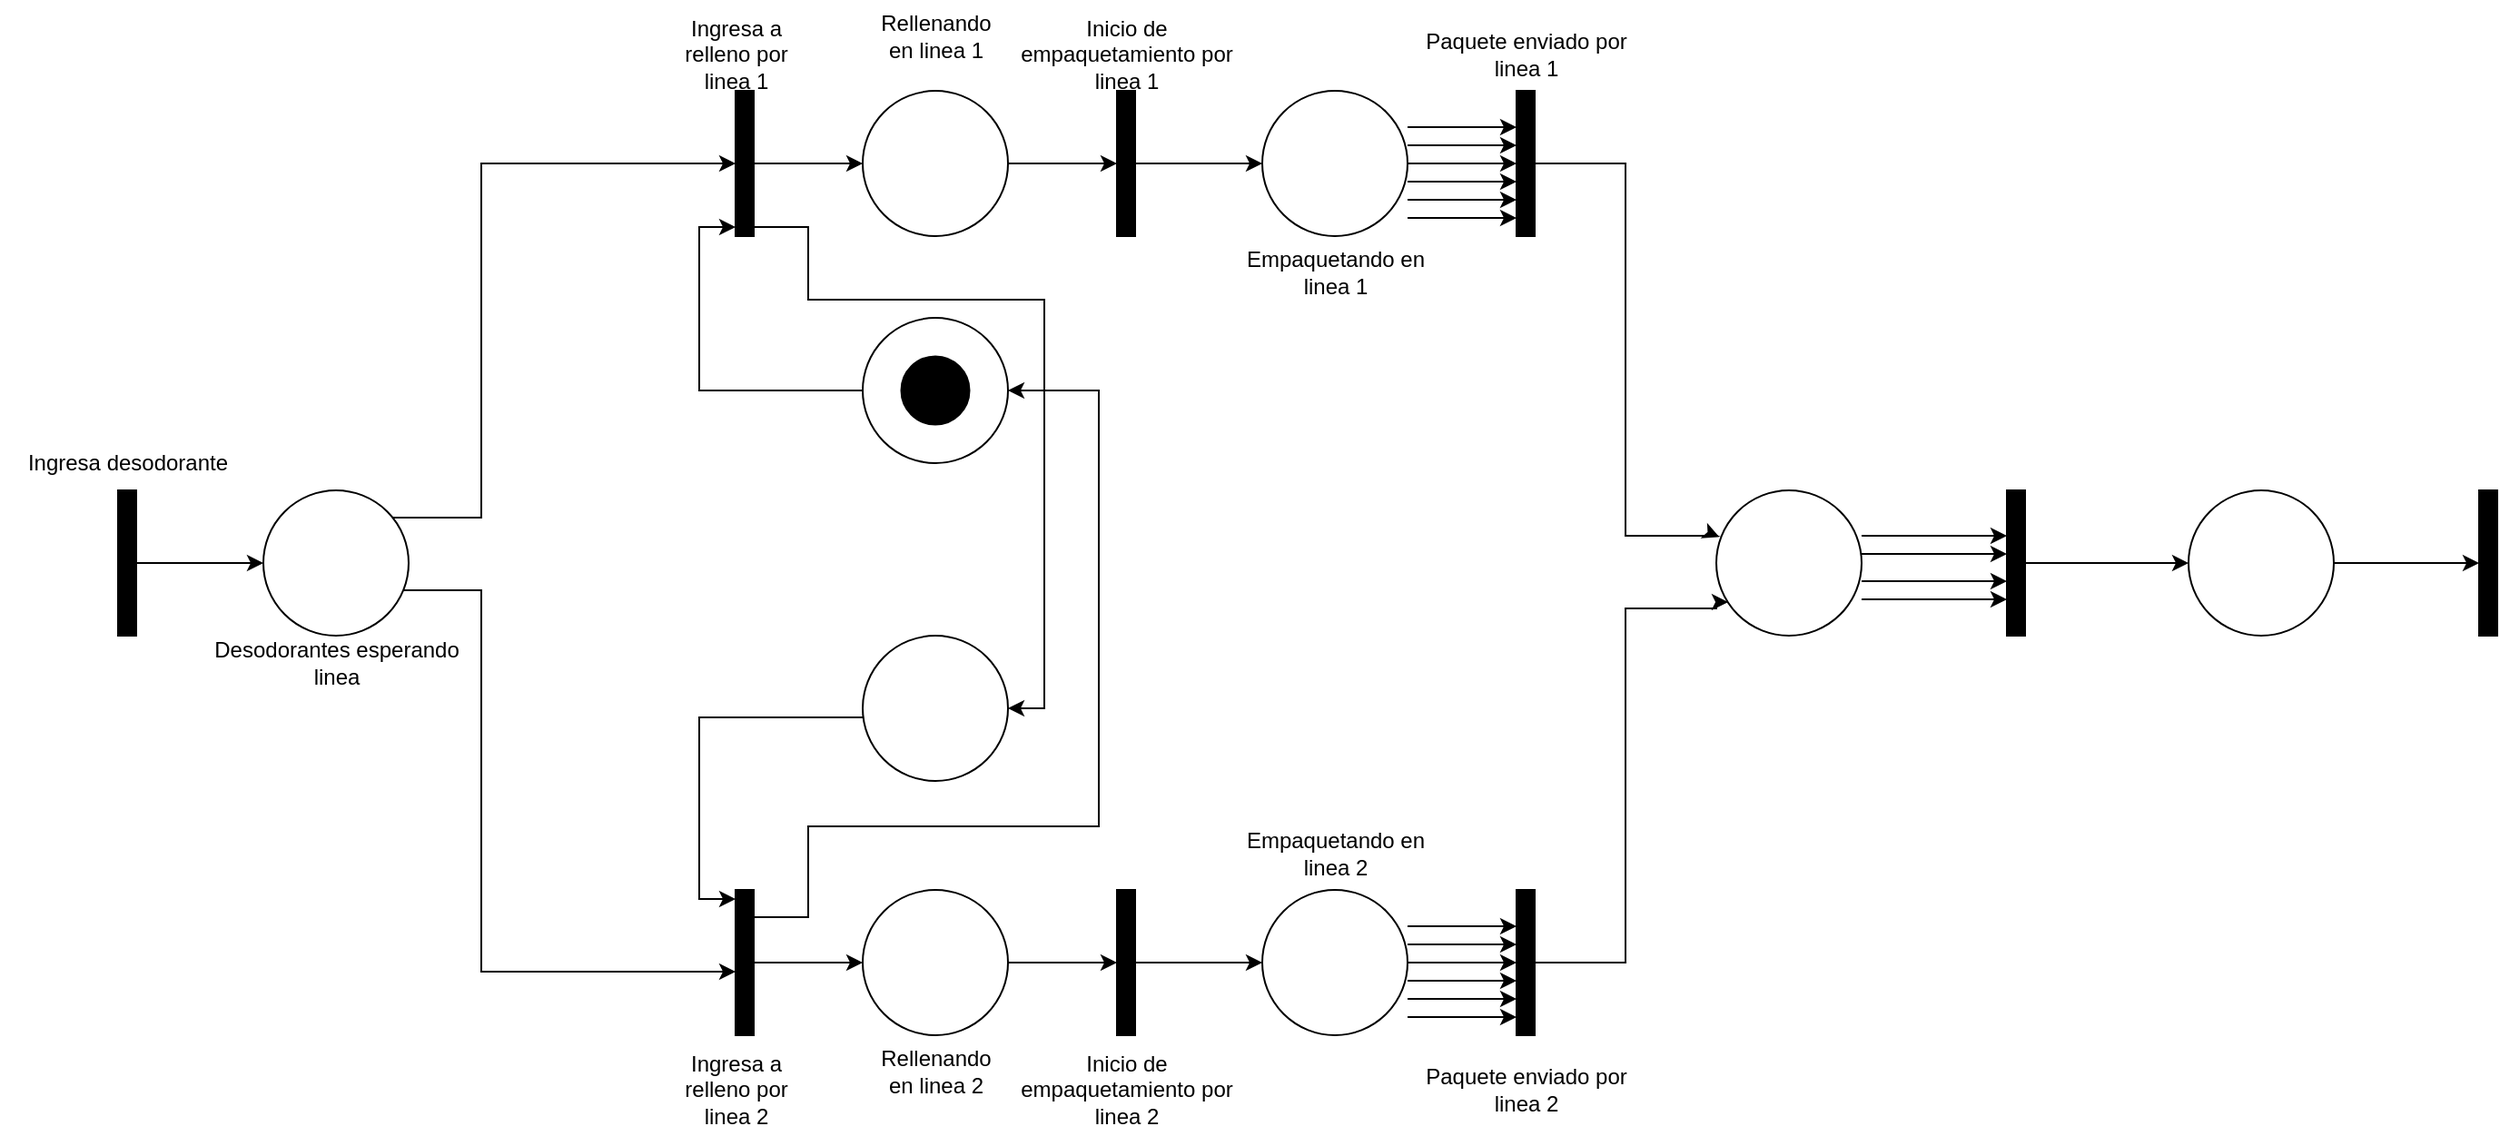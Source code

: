 <mxfile version="24.8.4">
  <diagram name="Page-1" id="KmHmWlrcCJRHUjH3SWAp">
    <mxGraphModel dx="1793" dy="906" grid="1" gridSize="10" guides="1" tooltips="1" connect="1" arrows="1" fold="1" page="1" pageScale="1" pageWidth="1400" pageHeight="850" math="0" shadow="0">
      <root>
        <mxCell id="0" />
        <mxCell id="1" parent="0" />
        <mxCell id="458_SJfopfldQqDJjqZw-4" value="" style="edgeStyle=orthogonalEdgeStyle;rounded=0;orthogonalLoop=1;jettySize=auto;html=1;curved=0;" edge="1" parent="1" source="458_SJfopfldQqDJjqZw-1" target="458_SJfopfldQqDJjqZw-3">
          <mxGeometry relative="1" as="geometry" />
        </mxCell>
        <mxCell id="458_SJfopfldQqDJjqZw-1" value="" style="html=1;points=[[0,0,0,0,5],[0,1,0,0,-5],[1,0,0,0,5],[1,1,0,0,-5]];perimeter=orthogonalPerimeter;outlineConnect=0;targetShapes=umlLifeline;portConstraint=eastwest;newEdgeStyle={&quot;curved&quot;:0,&quot;rounded&quot;:0};fillColor=#000000;" vertex="1" parent="1">
          <mxGeometry x="610" y="385" width="10" height="80" as="geometry" />
        </mxCell>
        <mxCell id="458_SJfopfldQqDJjqZw-9" style="edgeStyle=orthogonalEdgeStyle;rounded=0;orthogonalLoop=1;jettySize=auto;html=1;" edge="1" parent="1" source="458_SJfopfldQqDJjqZw-3" target="458_SJfopfldQqDJjqZw-8">
          <mxGeometry relative="1" as="geometry">
            <Array as="points">
              <mxPoint x="810" y="400" />
              <mxPoint x="810" y="205" />
            </Array>
          </mxGeometry>
        </mxCell>
        <mxCell id="458_SJfopfldQqDJjqZw-10" style="edgeStyle=orthogonalEdgeStyle;rounded=0;orthogonalLoop=1;jettySize=auto;html=1;" edge="1" parent="1" source="458_SJfopfldQqDJjqZw-3" target="458_SJfopfldQqDJjqZw-41">
          <mxGeometry relative="1" as="geometry">
            <mxPoint x="950" y="720.0" as="targetPoint" />
            <Array as="points">
              <mxPoint x="810" y="440" />
              <mxPoint x="810" y="650" />
            </Array>
          </mxGeometry>
        </mxCell>
        <mxCell id="458_SJfopfldQqDJjqZw-3" value="" style="ellipse;whiteSpace=wrap;html=1;aspect=fixed;" vertex="1" parent="1">
          <mxGeometry x="690" y="385" width="80" height="80" as="geometry" />
        </mxCell>
        <mxCell id="458_SJfopfldQqDJjqZw-12" value="" style="edgeStyle=orthogonalEdgeStyle;rounded=0;orthogonalLoop=1;jettySize=auto;html=1;curved=0;" edge="1" parent="1" source="458_SJfopfldQqDJjqZw-8" target="458_SJfopfldQqDJjqZw-11">
          <mxGeometry relative="1" as="geometry" />
        </mxCell>
        <mxCell id="458_SJfopfldQqDJjqZw-68" style="edgeStyle=orthogonalEdgeStyle;rounded=0;orthogonalLoop=1;jettySize=auto;html=1;curved=0;entryX=1;entryY=0.5;entryDx=0;entryDy=0;" edge="1" parent="1" source="458_SJfopfldQqDJjqZw-8" target="458_SJfopfldQqDJjqZw-60">
          <mxGeometry relative="1" as="geometry">
            <Array as="points">
              <mxPoint x="990" y="240" />
              <mxPoint x="990" y="280" />
              <mxPoint x="1120" y="280" />
              <mxPoint x="1120" y="505" />
            </Array>
          </mxGeometry>
        </mxCell>
        <mxCell id="458_SJfopfldQqDJjqZw-8" value="" style="html=1;points=[[0,0,0,0,5],[0,1,0,0,-5],[1,0,0,0,5],[1,1,0,0,-5]];perimeter=orthogonalPerimeter;outlineConnect=0;targetShapes=umlLifeline;portConstraint=eastwest;newEdgeStyle={&quot;curved&quot;:0,&quot;rounded&quot;:0};fillColor=#000000;" vertex="1" parent="1">
          <mxGeometry x="950" y="165" width="10" height="80" as="geometry" />
        </mxCell>
        <mxCell id="458_SJfopfldQqDJjqZw-14" value="" style="edgeStyle=orthogonalEdgeStyle;rounded=0;orthogonalLoop=1;jettySize=auto;html=1;" edge="1" parent="1" source="458_SJfopfldQqDJjqZw-11" target="458_SJfopfldQqDJjqZw-13">
          <mxGeometry relative="1" as="geometry" />
        </mxCell>
        <mxCell id="458_SJfopfldQqDJjqZw-11" value="" style="ellipse;whiteSpace=wrap;html=1;aspect=fixed;" vertex="1" parent="1">
          <mxGeometry x="1020" y="165" width="80" height="80" as="geometry" />
        </mxCell>
        <mxCell id="458_SJfopfldQqDJjqZw-16" value="" style="edgeStyle=orthogonalEdgeStyle;rounded=0;orthogonalLoop=1;jettySize=auto;html=1;curved=0;" edge="1" parent="1" source="458_SJfopfldQqDJjqZw-13" target="458_SJfopfldQqDJjqZw-15">
          <mxGeometry relative="1" as="geometry" />
        </mxCell>
        <mxCell id="458_SJfopfldQqDJjqZw-13" value="" style="html=1;points=[[0,0,0,0,5],[0,1,0,0,-5],[1,0,0,0,5],[1,1,0,0,-5]];perimeter=orthogonalPerimeter;outlineConnect=0;targetShapes=umlLifeline;portConstraint=eastwest;newEdgeStyle={&quot;curved&quot;:0,&quot;rounded&quot;:0};fillColor=#000000;" vertex="1" parent="1">
          <mxGeometry x="1160" y="165" width="10" height="80" as="geometry" />
        </mxCell>
        <mxCell id="458_SJfopfldQqDJjqZw-18" value="" style="edgeStyle=orthogonalEdgeStyle;rounded=0;orthogonalLoop=1;jettySize=auto;html=1;" edge="1" parent="1" source="458_SJfopfldQqDJjqZw-15" target="458_SJfopfldQqDJjqZw-17">
          <mxGeometry relative="1" as="geometry" />
        </mxCell>
        <mxCell id="458_SJfopfldQqDJjqZw-15" value="" style="ellipse;whiteSpace=wrap;html=1;aspect=fixed;" vertex="1" parent="1">
          <mxGeometry x="1240" y="165" width="80" height="80" as="geometry" />
        </mxCell>
        <mxCell id="458_SJfopfldQqDJjqZw-83" style="edgeStyle=orthogonalEdgeStyle;rounded=0;orthogonalLoop=1;jettySize=auto;html=1;curved=0;entryX=0.02;entryY=0.321;entryDx=0;entryDy=0;entryPerimeter=0;" edge="1" parent="1" source="458_SJfopfldQqDJjqZw-17" target="458_SJfopfldQqDJjqZw-29">
          <mxGeometry relative="1" as="geometry">
            <Array as="points">
              <mxPoint x="1440" y="205" />
              <mxPoint x="1440" y="410" />
              <mxPoint x="1490" y="410" />
            </Array>
          </mxGeometry>
        </mxCell>
        <mxCell id="458_SJfopfldQqDJjqZw-17" value="" style="html=1;points=[[0,0,0,0,5],[0,1,0,0,-5],[1,0,0,0,5],[1,1,0,0,-5]];perimeter=orthogonalPerimeter;outlineConnect=0;targetShapes=umlLifeline;portConstraint=eastwest;newEdgeStyle={&quot;curved&quot;:0,&quot;rounded&quot;:0};fillColor=#000000;" vertex="1" parent="1">
          <mxGeometry x="1380" y="165" width="10" height="80" as="geometry" />
        </mxCell>
        <mxCell id="458_SJfopfldQqDJjqZw-19" value="" style="edgeStyle=orthogonalEdgeStyle;rounded=0;orthogonalLoop=1;jettySize=auto;html=1;" edge="1" parent="1">
          <mxGeometry relative="1" as="geometry">
            <mxPoint x="1320" y="215" as="sourcePoint" />
            <mxPoint x="1380" y="215" as="targetPoint" />
          </mxGeometry>
        </mxCell>
        <mxCell id="458_SJfopfldQqDJjqZw-20" value="" style="edgeStyle=orthogonalEdgeStyle;rounded=0;orthogonalLoop=1;jettySize=auto;html=1;" edge="1" parent="1">
          <mxGeometry relative="1" as="geometry">
            <mxPoint x="1320" y="195" as="sourcePoint" />
            <mxPoint x="1380" y="195" as="targetPoint" />
          </mxGeometry>
        </mxCell>
        <mxCell id="458_SJfopfldQqDJjqZw-21" value="" style="edgeStyle=orthogonalEdgeStyle;rounded=0;orthogonalLoop=1;jettySize=auto;html=1;" edge="1" parent="1">
          <mxGeometry relative="1" as="geometry">
            <mxPoint x="1320" y="225" as="sourcePoint" />
            <mxPoint x="1380" y="225" as="targetPoint" />
          </mxGeometry>
        </mxCell>
        <mxCell id="458_SJfopfldQqDJjqZw-22" value="" style="edgeStyle=orthogonalEdgeStyle;rounded=0;orthogonalLoop=1;jettySize=auto;html=1;" edge="1" parent="1">
          <mxGeometry relative="1" as="geometry">
            <mxPoint x="1320" y="235" as="sourcePoint" />
            <mxPoint x="1380" y="235" as="targetPoint" />
          </mxGeometry>
        </mxCell>
        <mxCell id="458_SJfopfldQqDJjqZw-24" value="" style="edgeStyle=orthogonalEdgeStyle;rounded=0;orthogonalLoop=1;jettySize=auto;html=1;" edge="1" parent="1">
          <mxGeometry relative="1" as="geometry">
            <mxPoint x="1320" y="185" as="sourcePoint" />
            <mxPoint x="1380" y="185" as="targetPoint" />
          </mxGeometry>
        </mxCell>
        <mxCell id="458_SJfopfldQqDJjqZw-33" value="" style="edgeStyle=orthogonalEdgeStyle;rounded=0;orthogonalLoop=1;jettySize=auto;html=1;" edge="1" parent="1" source="458_SJfopfldQqDJjqZw-29" target="458_SJfopfldQqDJjqZw-31">
          <mxGeometry relative="1" as="geometry">
            <Array as="points">
              <mxPoint x="1600" y="420" />
              <mxPoint x="1600" y="420" />
            </Array>
          </mxGeometry>
        </mxCell>
        <mxCell id="458_SJfopfldQqDJjqZw-29" value="" style="ellipse;whiteSpace=wrap;html=1;aspect=fixed;" vertex="1" parent="1">
          <mxGeometry x="1490" y="385" width="80" height="80" as="geometry" />
        </mxCell>
        <mxCell id="458_SJfopfldQqDJjqZw-71" value="" style="edgeStyle=orthogonalEdgeStyle;rounded=0;orthogonalLoop=1;jettySize=auto;html=1;curved=0;" edge="1" parent="1" source="458_SJfopfldQqDJjqZw-31" target="458_SJfopfldQqDJjqZw-70">
          <mxGeometry relative="1" as="geometry" />
        </mxCell>
        <mxCell id="458_SJfopfldQqDJjqZw-31" value="" style="html=1;points=[[0,0,0,0,5],[0,1,0,0,-5],[1,0,0,0,5],[1,1,0,0,-5]];perimeter=orthogonalPerimeter;outlineConnect=0;targetShapes=umlLifeline;portConstraint=eastwest;newEdgeStyle={&quot;curved&quot;:0,&quot;rounded&quot;:0};fillColor=#000000;" vertex="1" parent="1">
          <mxGeometry x="1650" y="385" width="10" height="80" as="geometry" />
        </mxCell>
        <mxCell id="458_SJfopfldQqDJjqZw-34" value="" style="edgeStyle=orthogonalEdgeStyle;rounded=0;orthogonalLoop=1;jettySize=auto;html=1;" edge="1" parent="1">
          <mxGeometry relative="1" as="geometry">
            <mxPoint x="1570" y="435" as="sourcePoint" />
            <mxPoint x="1650" y="435" as="targetPoint" />
          </mxGeometry>
        </mxCell>
        <mxCell id="458_SJfopfldQqDJjqZw-35" value="" style="edgeStyle=orthogonalEdgeStyle;rounded=0;orthogonalLoop=1;jettySize=auto;html=1;" edge="1" parent="1">
          <mxGeometry relative="1" as="geometry">
            <mxPoint x="1570" y="445" as="sourcePoint" />
            <mxPoint x="1650" y="445" as="targetPoint" />
          </mxGeometry>
        </mxCell>
        <mxCell id="458_SJfopfldQqDJjqZw-36" value="" style="edgeStyle=orthogonalEdgeStyle;rounded=0;orthogonalLoop=1;jettySize=auto;html=1;" edge="1" parent="1">
          <mxGeometry relative="1" as="geometry">
            <mxPoint x="1570" y="410" as="sourcePoint" />
            <mxPoint x="1650" y="410" as="targetPoint" />
          </mxGeometry>
        </mxCell>
        <mxCell id="458_SJfopfldQqDJjqZw-40" value="" style="edgeStyle=orthogonalEdgeStyle;rounded=0;orthogonalLoop=1;jettySize=auto;html=1;curved=0;" edge="1" parent="1" source="458_SJfopfldQqDJjqZw-41" target="458_SJfopfldQqDJjqZw-43">
          <mxGeometry relative="1" as="geometry" />
        </mxCell>
        <mxCell id="458_SJfopfldQqDJjqZw-69" style="edgeStyle=orthogonalEdgeStyle;rounded=0;orthogonalLoop=1;jettySize=auto;html=1;curved=0;entryX=1;entryY=0.5;entryDx=0;entryDy=0;" edge="1" parent="1" source="458_SJfopfldQqDJjqZw-41" target="458_SJfopfldQqDJjqZw-59">
          <mxGeometry relative="1" as="geometry">
            <Array as="points">
              <mxPoint x="990" y="620" />
              <mxPoint x="990" y="570" />
              <mxPoint x="1150" y="570" />
              <mxPoint x="1150" y="330" />
            </Array>
          </mxGeometry>
        </mxCell>
        <mxCell id="458_SJfopfldQqDJjqZw-41" value="" style="html=1;points=[[0,0,0,0,5],[0,1,0,0,-5],[1,0,0,0,5],[1,1,0,0,-5]];perimeter=orthogonalPerimeter;outlineConnect=0;targetShapes=umlLifeline;portConstraint=eastwest;newEdgeStyle={&quot;curved&quot;:0,&quot;rounded&quot;:0};fillColor=#000000;" vertex="1" parent="1">
          <mxGeometry x="950" y="605" width="10" height="80" as="geometry" />
        </mxCell>
        <mxCell id="458_SJfopfldQqDJjqZw-42" value="" style="edgeStyle=orthogonalEdgeStyle;rounded=0;orthogonalLoop=1;jettySize=auto;html=1;" edge="1" parent="1" source="458_SJfopfldQqDJjqZw-43" target="458_SJfopfldQqDJjqZw-45">
          <mxGeometry relative="1" as="geometry" />
        </mxCell>
        <mxCell id="458_SJfopfldQqDJjqZw-43" value="" style="ellipse;whiteSpace=wrap;html=1;aspect=fixed;" vertex="1" parent="1">
          <mxGeometry x="1020" y="605" width="80" height="80" as="geometry" />
        </mxCell>
        <mxCell id="458_SJfopfldQqDJjqZw-44" value="" style="edgeStyle=orthogonalEdgeStyle;rounded=0;orthogonalLoop=1;jettySize=auto;html=1;curved=0;" edge="1" parent="1" source="458_SJfopfldQqDJjqZw-45" target="458_SJfopfldQqDJjqZw-47">
          <mxGeometry relative="1" as="geometry" />
        </mxCell>
        <mxCell id="458_SJfopfldQqDJjqZw-45" value="" style="html=1;points=[[0,0,0,0,5],[0,1,0,0,-5],[1,0,0,0,5],[1,1,0,0,-5]];perimeter=orthogonalPerimeter;outlineConnect=0;targetShapes=umlLifeline;portConstraint=eastwest;newEdgeStyle={&quot;curved&quot;:0,&quot;rounded&quot;:0};fillColor=#000000;" vertex="1" parent="1">
          <mxGeometry x="1160" y="605" width="10" height="80" as="geometry" />
        </mxCell>
        <mxCell id="458_SJfopfldQqDJjqZw-46" value="" style="edgeStyle=orthogonalEdgeStyle;rounded=0;orthogonalLoop=1;jettySize=auto;html=1;" edge="1" parent="1" source="458_SJfopfldQqDJjqZw-47" target="458_SJfopfldQqDJjqZw-49">
          <mxGeometry relative="1" as="geometry" />
        </mxCell>
        <mxCell id="458_SJfopfldQqDJjqZw-47" value="" style="ellipse;whiteSpace=wrap;html=1;aspect=fixed;" vertex="1" parent="1">
          <mxGeometry x="1240" y="605" width="80" height="80" as="geometry" />
        </mxCell>
        <mxCell id="458_SJfopfldQqDJjqZw-82" style="edgeStyle=orthogonalEdgeStyle;rounded=0;orthogonalLoop=1;jettySize=auto;html=1;curved=0;entryX=0.081;entryY=0.769;entryDx=0;entryDy=0;entryPerimeter=0;" edge="1" parent="1" source="458_SJfopfldQqDJjqZw-49" target="458_SJfopfldQqDJjqZw-29">
          <mxGeometry relative="1" as="geometry">
            <Array as="points">
              <mxPoint x="1440" y="645" />
              <mxPoint x="1440" y="450" />
              <mxPoint x="1490" y="450" />
              <mxPoint x="1490" y="447" />
            </Array>
          </mxGeometry>
        </mxCell>
        <mxCell id="458_SJfopfldQqDJjqZw-49" value="" style="html=1;points=[[0,0,0,0,5],[0,1,0,0,-5],[1,0,0,0,5],[1,1,0,0,-5]];perimeter=orthogonalPerimeter;outlineConnect=0;targetShapes=umlLifeline;portConstraint=eastwest;newEdgeStyle={&quot;curved&quot;:0,&quot;rounded&quot;:0};fillColor=#000000;" vertex="1" parent="1">
          <mxGeometry x="1380" y="605" width="10" height="80" as="geometry" />
        </mxCell>
        <mxCell id="458_SJfopfldQqDJjqZw-50" value="" style="edgeStyle=orthogonalEdgeStyle;rounded=0;orthogonalLoop=1;jettySize=auto;html=1;" edge="1" parent="1">
          <mxGeometry relative="1" as="geometry">
            <mxPoint x="1320" y="655" as="sourcePoint" />
            <mxPoint x="1380" y="655" as="targetPoint" />
          </mxGeometry>
        </mxCell>
        <mxCell id="458_SJfopfldQqDJjqZw-51" value="" style="edgeStyle=orthogonalEdgeStyle;rounded=0;orthogonalLoop=1;jettySize=auto;html=1;" edge="1" parent="1">
          <mxGeometry relative="1" as="geometry">
            <mxPoint x="1320" y="635" as="sourcePoint" />
            <mxPoint x="1380" y="635" as="targetPoint" />
          </mxGeometry>
        </mxCell>
        <mxCell id="458_SJfopfldQqDJjqZw-52" value="" style="edgeStyle=orthogonalEdgeStyle;rounded=0;orthogonalLoop=1;jettySize=auto;html=1;" edge="1" parent="1">
          <mxGeometry relative="1" as="geometry">
            <mxPoint x="1320" y="665" as="sourcePoint" />
            <mxPoint x="1380" y="665" as="targetPoint" />
          </mxGeometry>
        </mxCell>
        <mxCell id="458_SJfopfldQqDJjqZw-53" value="" style="edgeStyle=orthogonalEdgeStyle;rounded=0;orthogonalLoop=1;jettySize=auto;html=1;" edge="1" parent="1">
          <mxGeometry relative="1" as="geometry">
            <mxPoint x="1320" y="675" as="sourcePoint" />
            <mxPoint x="1380" y="675" as="targetPoint" />
          </mxGeometry>
        </mxCell>
        <mxCell id="458_SJfopfldQqDJjqZw-54" value="" style="edgeStyle=orthogonalEdgeStyle;rounded=0;orthogonalLoop=1;jettySize=auto;html=1;" edge="1" parent="1">
          <mxGeometry relative="1" as="geometry">
            <mxPoint x="1320" y="625" as="sourcePoint" />
            <mxPoint x="1380" y="625" as="targetPoint" />
          </mxGeometry>
        </mxCell>
        <mxCell id="458_SJfopfldQqDJjqZw-59" value="" style="ellipse;whiteSpace=wrap;html=1;aspect=fixed;" vertex="1" parent="1">
          <mxGeometry x="1020" y="290" width="80" height="80" as="geometry" />
        </mxCell>
        <mxCell id="458_SJfopfldQqDJjqZw-60" value="" style="ellipse;whiteSpace=wrap;html=1;aspect=fixed;" vertex="1" parent="1">
          <mxGeometry x="1020" y="465" width="80" height="80" as="geometry" />
        </mxCell>
        <mxCell id="458_SJfopfldQqDJjqZw-61" value="" style="ellipse;whiteSpace=wrap;html=1;aspect=fixed;fillColor=#000000;" vertex="1" parent="1">
          <mxGeometry x="1041.25" y="311.25" width="37.5" height="37.5" as="geometry" />
        </mxCell>
        <mxCell id="458_SJfopfldQqDJjqZw-62" style="edgeStyle=orthogonalEdgeStyle;rounded=0;orthogonalLoop=1;jettySize=auto;html=1;entryX=0;entryY=1;entryDx=0;entryDy=-5;entryPerimeter=0;" edge="1" parent="1" source="458_SJfopfldQqDJjqZw-59" target="458_SJfopfldQqDJjqZw-8">
          <mxGeometry relative="1" as="geometry">
            <Array as="points">
              <mxPoint x="930" y="330" />
              <mxPoint x="930" y="240" />
            </Array>
          </mxGeometry>
        </mxCell>
        <mxCell id="458_SJfopfldQqDJjqZw-64" style="edgeStyle=orthogonalEdgeStyle;rounded=0;orthogonalLoop=1;jettySize=auto;html=1;entryX=0;entryY=0;entryDx=0;entryDy=5;entryPerimeter=0;" edge="1" parent="1" source="458_SJfopfldQqDJjqZw-60" target="458_SJfopfldQqDJjqZw-41">
          <mxGeometry relative="1" as="geometry">
            <Array as="points">
              <mxPoint x="930" y="510" />
              <mxPoint x="930" y="610" />
            </Array>
          </mxGeometry>
        </mxCell>
        <mxCell id="458_SJfopfldQqDJjqZw-73" value="" style="edgeStyle=orthogonalEdgeStyle;rounded=0;orthogonalLoop=1;jettySize=auto;html=1;" edge="1" parent="1" source="458_SJfopfldQqDJjqZw-70" target="458_SJfopfldQqDJjqZw-72">
          <mxGeometry relative="1" as="geometry" />
        </mxCell>
        <mxCell id="458_SJfopfldQqDJjqZw-70" value="" style="ellipse;whiteSpace=wrap;html=1;aspect=fixed;" vertex="1" parent="1">
          <mxGeometry x="1750" y="385" width="80" height="80" as="geometry" />
        </mxCell>
        <mxCell id="458_SJfopfldQqDJjqZw-72" value="" style="html=1;points=[[0,0,0,0,5],[0,1,0,0,-5],[1,0,0,0,5],[1,1,0,0,-5]];perimeter=orthogonalPerimeter;outlineConnect=0;targetShapes=umlLifeline;portConstraint=eastwest;newEdgeStyle={&quot;curved&quot;:0,&quot;rounded&quot;:0};fillColor=#000000;" vertex="1" parent="1">
          <mxGeometry x="1910" y="385" width="10" height="80" as="geometry" />
        </mxCell>
        <mxCell id="458_SJfopfldQqDJjqZw-74" value="Ingresa desodorante" style="text;html=1;align=center;verticalAlign=middle;resizable=0;points=[];autosize=1;strokeColor=none;fillColor=none;" vertex="1" parent="1">
          <mxGeometry x="545" y="355" width="140" height="30" as="geometry" />
        </mxCell>
        <mxCell id="458_SJfopfldQqDJjqZw-75" value="&lt;div&gt;Desodorantes esperando&lt;/div&gt;&lt;div&gt;linea&lt;br&gt;&lt;/div&gt;" style="text;html=1;align=center;verticalAlign=middle;resizable=0;points=[];autosize=1;strokeColor=none;fillColor=none;" vertex="1" parent="1">
          <mxGeometry x="645" y="460" width="170" height="40" as="geometry" />
        </mxCell>
        <mxCell id="458_SJfopfldQqDJjqZw-76" value="&lt;div&gt;Ingresa a&lt;/div&gt;&lt;div&gt;relleno por&lt;/div&gt;&lt;div&gt;linea 1&lt;br&gt;&lt;/div&gt;" style="text;html=1;align=center;verticalAlign=middle;resizable=0;points=[];autosize=1;strokeColor=none;fillColor=none;" vertex="1" parent="1">
          <mxGeometry x="910" y="115" width="80" height="60" as="geometry" />
        </mxCell>
        <mxCell id="458_SJfopfldQqDJjqZw-77" value="&lt;div&gt;Rellenando&lt;/div&gt;&lt;div&gt;en linea 1&lt;br&gt;&lt;/div&gt;" style="text;html=1;align=center;verticalAlign=middle;resizable=0;points=[];autosize=1;strokeColor=none;fillColor=none;" vertex="1" parent="1">
          <mxGeometry x="1015" y="115" width="90" height="40" as="geometry" />
        </mxCell>
        <mxCell id="458_SJfopfldQqDJjqZw-78" value="&lt;div&gt;Inicio de&lt;/div&gt;&lt;div&gt;empaquetamiento por&lt;/div&gt;&lt;div&gt;linea 1&lt;br&gt;&lt;/div&gt;" style="text;html=1;align=center;verticalAlign=middle;resizable=0;points=[];autosize=1;strokeColor=none;fillColor=none;" vertex="1" parent="1">
          <mxGeometry x="1090" y="115" width="150" height="60" as="geometry" />
        </mxCell>
        <mxCell id="458_SJfopfldQqDJjqZw-79" value="&lt;div&gt;Empaquetando en&lt;/div&gt;&lt;div&gt;linea 1&lt;br&gt;&lt;/div&gt;" style="text;html=1;align=center;verticalAlign=middle;resizable=0;points=[];autosize=1;strokeColor=none;fillColor=none;" vertex="1" parent="1">
          <mxGeometry x="1215" y="245" width="130" height="40" as="geometry" />
        </mxCell>
        <mxCell id="458_SJfopfldQqDJjqZw-80" value="&lt;div&gt;Paquete enviado por&lt;/div&gt;&lt;div&gt;linea 1&lt;br&gt;&lt;/div&gt;" style="text;html=1;align=center;verticalAlign=middle;resizable=0;points=[];autosize=1;strokeColor=none;fillColor=none;" vertex="1" parent="1">
          <mxGeometry x="1315" y="125" width="140" height="40" as="geometry" />
        </mxCell>
        <mxCell id="458_SJfopfldQqDJjqZw-84" value="&lt;div&gt;Ingresa a&lt;/div&gt;&lt;div&gt;relleno por&lt;/div&gt;&lt;div&gt;linea 2 &lt;br&gt;&lt;/div&gt;" style="text;html=1;align=center;verticalAlign=middle;resizable=0;points=[];autosize=1;strokeColor=none;fillColor=none;" vertex="1" parent="1">
          <mxGeometry x="910" y="685" width="80" height="60" as="geometry" />
        </mxCell>
        <mxCell id="458_SJfopfldQqDJjqZw-85" value="&lt;div&gt;Rellenando&lt;/div&gt;&lt;div&gt;en linea 2&lt;br&gt;&lt;/div&gt;" style="text;html=1;align=center;verticalAlign=middle;resizable=0;points=[];autosize=1;strokeColor=none;fillColor=none;" vertex="1" parent="1">
          <mxGeometry x="1015" y="685" width="90" height="40" as="geometry" />
        </mxCell>
        <mxCell id="458_SJfopfldQqDJjqZw-86" value="&lt;div&gt;Inicio de&lt;/div&gt;&lt;div&gt;empaquetamiento por&lt;/div&gt;&lt;div&gt;linea 2&lt;br&gt;&lt;/div&gt;" style="text;html=1;align=center;verticalAlign=middle;resizable=0;points=[];autosize=1;strokeColor=none;fillColor=none;" vertex="1" parent="1">
          <mxGeometry x="1090" y="685" width="150" height="60" as="geometry" />
        </mxCell>
        <mxCell id="458_SJfopfldQqDJjqZw-87" value="&lt;div&gt;Empaquetando en&lt;/div&gt;&lt;div&gt;linea 2&lt;br&gt;&lt;/div&gt;" style="text;html=1;align=center;verticalAlign=middle;resizable=0;points=[];autosize=1;strokeColor=none;fillColor=none;" vertex="1" parent="1">
          <mxGeometry x="1215" y="565" width="130" height="40" as="geometry" />
        </mxCell>
        <mxCell id="458_SJfopfldQqDJjqZw-88" value="&lt;div&gt;Paquete enviado por&lt;/div&gt;&lt;div&gt;linea 2&lt;br&gt;&lt;/div&gt;" style="text;html=1;align=center;verticalAlign=middle;resizable=0;points=[];autosize=1;strokeColor=none;fillColor=none;" vertex="1" parent="1">
          <mxGeometry x="1315" y="695" width="140" height="40" as="geometry" />
        </mxCell>
      </root>
    </mxGraphModel>
  </diagram>
</mxfile>
